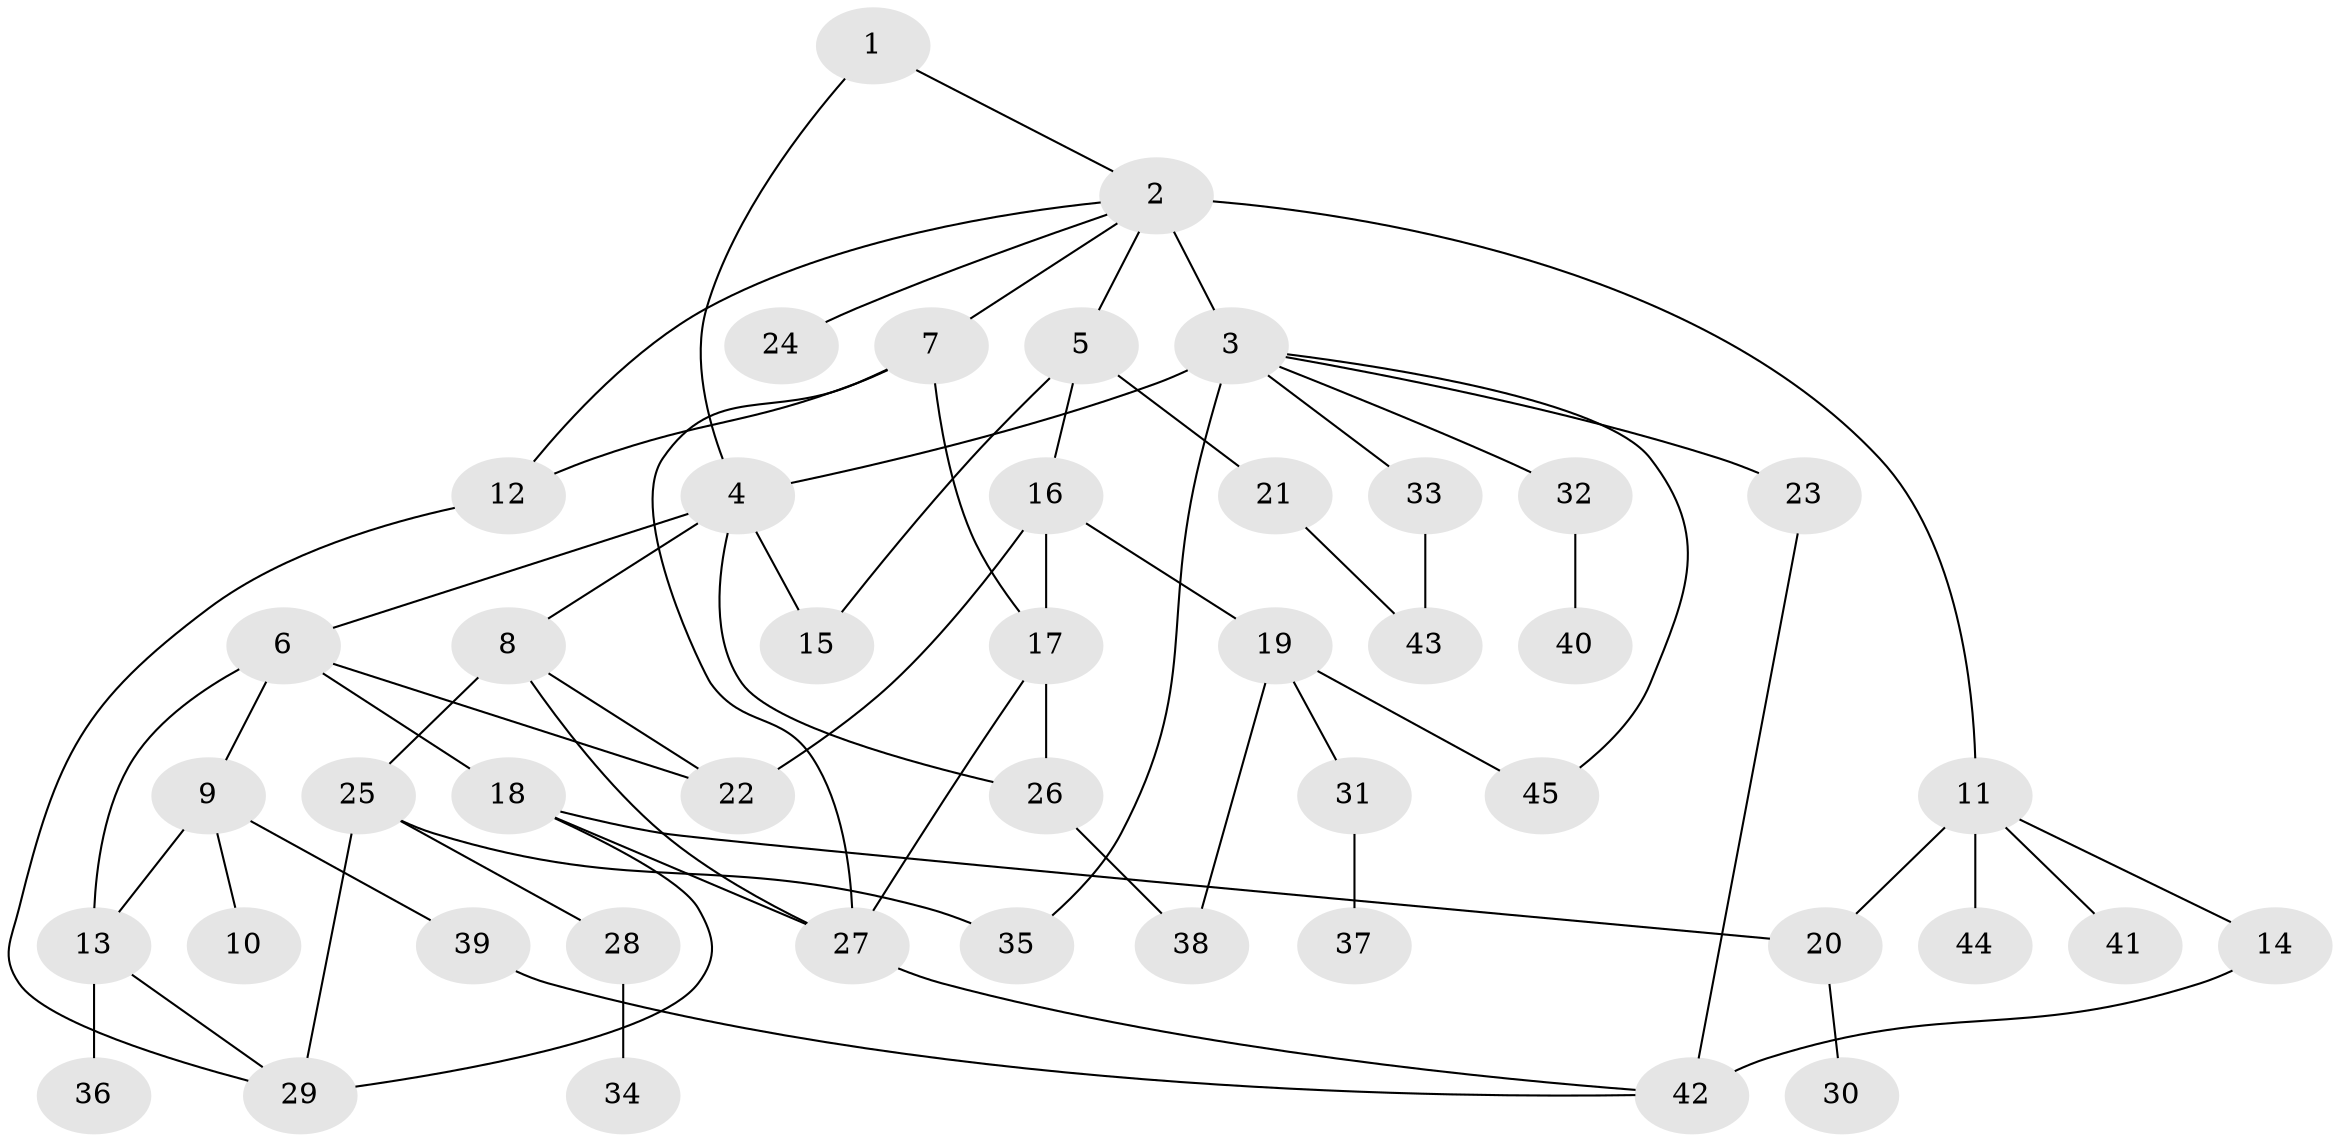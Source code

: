 // original degree distribution, {3: 0.2, 13: 0.011111111111111112, 4: 0.12222222222222222, 5: 0.05555555555555555, 6: 0.022222222222222223, 2: 0.2777777777777778, 1: 0.3111111111111111}
// Generated by graph-tools (version 1.1) at 2025/34/03/09/25 02:34:07]
// undirected, 45 vertices, 66 edges
graph export_dot {
graph [start="1"]
  node [color=gray90,style=filled];
  1;
  2;
  3;
  4;
  5;
  6;
  7;
  8;
  9;
  10;
  11;
  12;
  13;
  14;
  15;
  16;
  17;
  18;
  19;
  20;
  21;
  22;
  23;
  24;
  25;
  26;
  27;
  28;
  29;
  30;
  31;
  32;
  33;
  34;
  35;
  36;
  37;
  38;
  39;
  40;
  41;
  42;
  43;
  44;
  45;
  1 -- 2 [weight=1.0];
  1 -- 4 [weight=1.0];
  2 -- 3 [weight=5.0];
  2 -- 5 [weight=1.0];
  2 -- 7 [weight=2.0];
  2 -- 11 [weight=1.0];
  2 -- 12 [weight=1.0];
  2 -- 24 [weight=1.0];
  3 -- 4 [weight=1.0];
  3 -- 23 [weight=1.0];
  3 -- 32 [weight=1.0];
  3 -- 33 [weight=1.0];
  3 -- 35 [weight=1.0];
  3 -- 45 [weight=1.0];
  4 -- 6 [weight=1.0];
  4 -- 8 [weight=1.0];
  4 -- 15 [weight=1.0];
  4 -- 26 [weight=1.0];
  5 -- 15 [weight=1.0];
  5 -- 16 [weight=1.0];
  5 -- 21 [weight=1.0];
  6 -- 9 [weight=2.0];
  6 -- 13 [weight=1.0];
  6 -- 18 [weight=1.0];
  6 -- 22 [weight=1.0];
  7 -- 12 [weight=1.0];
  7 -- 17 [weight=1.0];
  7 -- 27 [weight=1.0];
  8 -- 22 [weight=1.0];
  8 -- 25 [weight=1.0];
  8 -- 27 [weight=1.0];
  9 -- 10 [weight=1.0];
  9 -- 13 [weight=1.0];
  9 -- 39 [weight=1.0];
  11 -- 14 [weight=1.0];
  11 -- 20 [weight=1.0];
  11 -- 41 [weight=1.0];
  11 -- 44 [weight=1.0];
  12 -- 29 [weight=1.0];
  13 -- 29 [weight=1.0];
  13 -- 36 [weight=2.0];
  14 -- 42 [weight=3.0];
  16 -- 17 [weight=1.0];
  16 -- 19 [weight=1.0];
  16 -- 22 [weight=1.0];
  17 -- 26 [weight=1.0];
  17 -- 27 [weight=1.0];
  18 -- 20 [weight=1.0];
  18 -- 27 [weight=1.0];
  18 -- 29 [weight=1.0];
  19 -- 31 [weight=1.0];
  19 -- 38 [weight=1.0];
  19 -- 45 [weight=1.0];
  20 -- 30 [weight=2.0];
  21 -- 43 [weight=1.0];
  23 -- 42 [weight=1.0];
  25 -- 28 [weight=1.0];
  25 -- 29 [weight=1.0];
  25 -- 35 [weight=1.0];
  26 -- 38 [weight=1.0];
  27 -- 42 [weight=1.0];
  28 -- 34 [weight=1.0];
  31 -- 37 [weight=1.0];
  32 -- 40 [weight=1.0];
  33 -- 43 [weight=2.0];
  39 -- 42 [weight=1.0];
}
